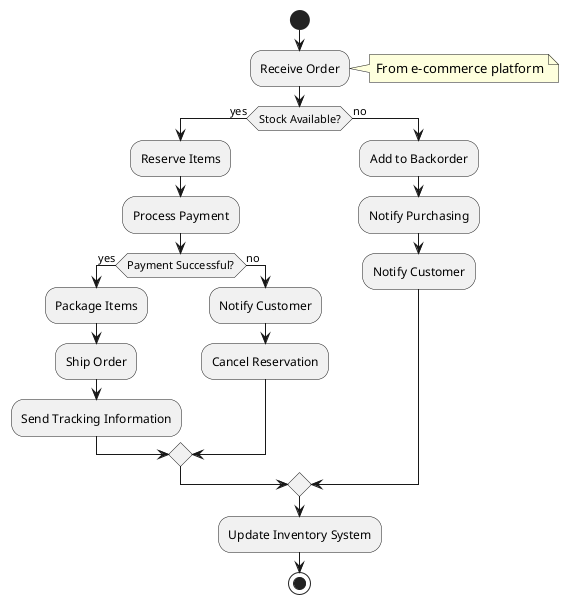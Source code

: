 @startuml Order Processing Activity

start
:Receive Order;
note right: From e-commerce platform

if (Stock Available?) then (yes)
  :Reserve Items;
  :Process Payment;
  
  if (Payment Successful?) then (yes)
    :Package Items;
    :Ship Order;
    :Send Tracking Information;
  else (no)
    :Notify Customer;
    :Cancel Reservation;
  endif
  
else (no)
  :Add to Backorder;
  :Notify Purchasing;
  :Notify Customer;
endif

:Update Inventory System;

stop

@enduml